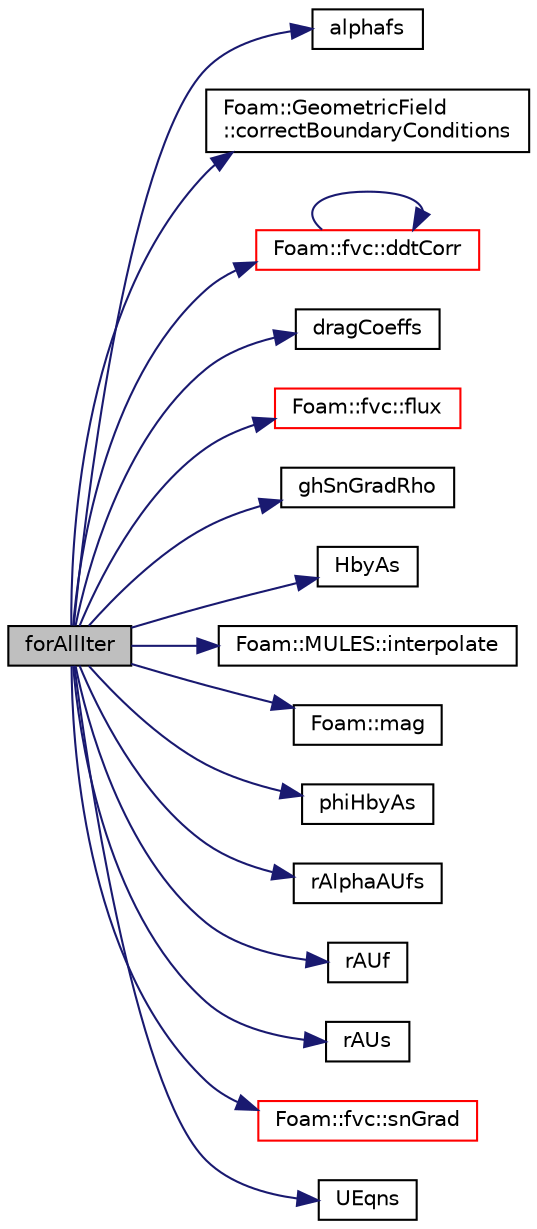 digraph "forAllIter"
{
  bgcolor="transparent";
  edge [fontname="Helvetica",fontsize="10",labelfontname="Helvetica",labelfontsize="10"];
  node [fontname="Helvetica",fontsize="10",shape=record];
  rankdir="LR";
  Node1 [label="forAllIter",height=0.2,width=0.4,color="black", fillcolor="grey75", style="filled", fontcolor="black"];
  Node1 -> Node2 [color="midnightblue",fontsize="10",style="solid",fontname="Helvetica"];
  Node2 [label="alphafs",height=0.2,width=0.4,color="black",URL="$a03086.html#a219dfc23143e3ccb59927b481c40d9ab"];
  Node1 -> Node3 [color="midnightblue",fontsize="10",style="solid",fontname="Helvetica"];
  Node3 [label="Foam::GeometricField\l::correctBoundaryConditions",height=0.2,width=0.4,color="black",URL="$a00933.html#acaf6878ef900e593c4b20812f1b567d6",tooltip="Correct boundary field. "];
  Node1 -> Node4 [color="midnightblue",fontsize="10",style="solid",fontname="Helvetica"];
  Node4 [label="Foam::fvc::ddtCorr",height=0.2,width=0.4,color="red",URL="$a11014.html#a62752eff998bc6e471deab75616e34d5"];
  Node4 -> Node4 [color="midnightblue",fontsize="10",style="solid",fontname="Helvetica"];
  Node1 -> Node5 [color="midnightblue",fontsize="10",style="solid",fontname="Helvetica"];
  Node5 [label="dragCoeffs",height=0.2,width=0.4,color="black",URL="$a03542.html#acea4d4584db2edf80be4c4f77e2b355a"];
  Node1 -> Node6 [color="midnightblue",fontsize="10",style="solid",fontname="Helvetica"];
  Node6 [label="Foam::fvc::flux",height=0.2,width=0.4,color="red",URL="$a11014.html#a8fc1922666ca94c5fd207b8b96f99467",tooltip="Return the face-flux field obtained from the given volVectorField. "];
  Node1 -> Node7 [color="midnightblue",fontsize="10",style="solid",fontname="Helvetica"];
  Node7 [label="ghSnGradRho",height=0.2,width=0.4,color="black",URL="$a03083.html#a9942c1263e3a2593eeb8b3b3d83c3f9b"];
  Node1 -> Node8 [color="midnightblue",fontsize="10",style="solid",fontname="Helvetica"];
  Node8 [label="HbyAs",height=0.2,width=0.4,color="black",URL="$a03083.html#ac765066458407d55137e43ec28b04eac"];
  Node1 -> Node9 [color="midnightblue",fontsize="10",style="solid",fontname="Helvetica"];
  Node9 [label="Foam::MULES::interpolate",height=0.2,width=0.4,color="black",URL="$a11038.html#a4d62f21551985d814104861e7c1d9b4f"];
  Node1 -> Node10 [color="midnightblue",fontsize="10",style="solid",fontname="Helvetica"];
  Node10 [label="Foam::mag",height=0.2,width=0.4,color="black",URL="$a10979.html#a929da2a3fdcf3dacbbe0487d3a330dae"];
  Node1 -> Node11 [color="midnightblue",fontsize="10",style="solid",fontname="Helvetica"];
  Node11 [label="phiHbyAs",height=0.2,width=0.4,color="black",URL="$a03083.html#ab346616b31dd9188432f3145d7d7ae2e"];
  Node1 -> Node12 [color="midnightblue",fontsize="10",style="solid",fontname="Helvetica"];
  Node12 [label="rAlphaAUfs",height=0.2,width=0.4,color="black",URL="$a03083.html#af40c0b71e1dd13ffada11e2458a774eb"];
  Node1 -> Node13 [color="midnightblue",fontsize="10",style="solid",fontname="Helvetica"];
  Node13 [label="rAUf",height=0.2,width=0.4,color="black",URL="$a03052.html#ae693ae4c2085edc7ebb2aac47e046b2d"];
  Node1 -> Node14 [color="midnightblue",fontsize="10",style="solid",fontname="Helvetica"];
  Node14 [label="rAUs",height=0.2,width=0.4,color="black",URL="$a03083.html#a11ab108f012fc0ee93ff106f734e93a0"];
  Node1 -> Node15 [color="midnightblue",fontsize="10",style="solid",fontname="Helvetica"];
  Node15 [label="Foam::fvc::snGrad",height=0.2,width=0.4,color="red",URL="$a11014.html#a15da734ee906cb52cf17937ab84c41a0"];
  Node1 -> Node16 [color="midnightblue",fontsize="10",style="solid",fontname="Helvetica"];
  Node16 [label="UEqns",height=0.2,width=0.4,color="black",URL="$a03542.html#a897d1fff9d8e6f24d2b642debb9341a2"];
}
